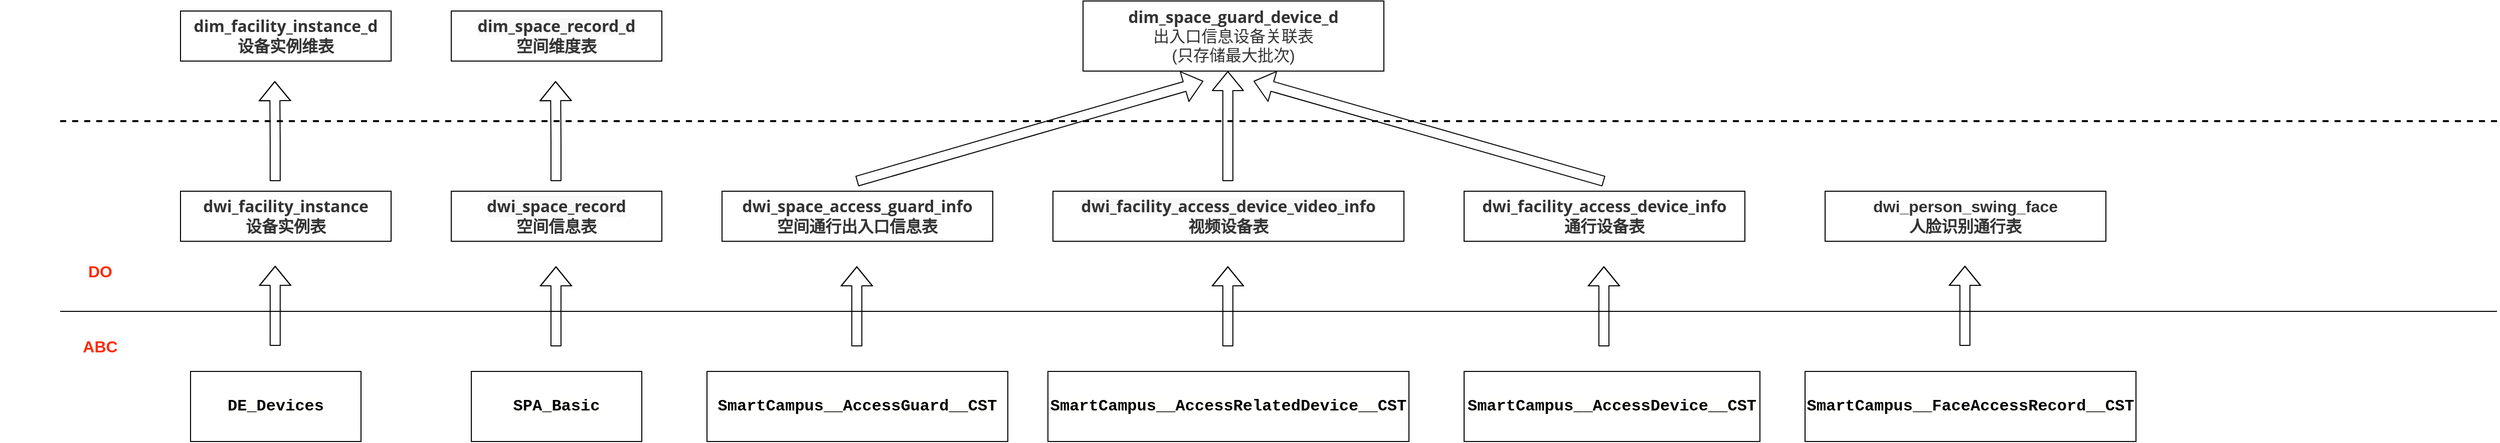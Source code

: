 <mxfile version="14.3.2" type="github">
  <diagram id="ALSrLkM7NoTAbwWm-Tqr" name="Page-1">
    <mxGraphModel dx="2465" dy="896" grid="1" gridSize="10" guides="1" tooltips="1" connect="1" arrows="1" fold="1" page="1" pageScale="1" pageWidth="827" pageHeight="1169" math="0" shadow="0">
      <root>
        <mxCell id="0" />
        <mxCell id="1" parent="0" />
        <mxCell id="fcsJN2qr-9h00e084uWn-1" value="" style="endArrow=none;html=1;fontSize=16;" parent="1" edge="1">
          <mxGeometry width="50" height="50" relative="1" as="geometry">
            <mxPoint y="550" as="sourcePoint" />
            <mxPoint x="2430" y="550" as="targetPoint" />
          </mxGeometry>
        </mxCell>
        <mxCell id="x_IjrBmh7rydG-k_5fCS-1" value="&lt;span style=&quot;color: rgb(51, 51, 51); font-family: &amp;quot;open sans&amp;quot;, &amp;quot;clear sans&amp;quot;, &amp;quot;helvetica neue&amp;quot;, helvetica, arial, sans-serif; font-size: 16px; text-align: left; background-color: rgb(255, 255, 255);&quot;&gt;&lt;span style=&quot;font-size: 16px;&quot;&gt;dwi_facility_instance&lt;br style=&quot;font-size: 16px;&quot;&gt;&lt;/span&gt;&lt;/span&gt;&lt;span style=&quot;color: rgb(50, 50, 50); font-size: 16px; background-color: rgba(255, 255, 255, 0.01);&quot;&gt;设备实例表&lt;/span&gt;&lt;span style=&quot;color: rgb(51, 51, 51); font-family: &amp;quot;open sans&amp;quot;, &amp;quot;clear sans&amp;quot;, &amp;quot;helvetica neue&amp;quot;, helvetica, arial, sans-serif; font-size: 16px; text-align: left; background-color: rgb(255, 255, 255);&quot;&gt;&lt;span style=&quot;font-size: 16px;&quot;&gt;&lt;br style=&quot;font-size: 16px;&quot;&gt;&lt;/span&gt;&lt;/span&gt;" style="rounded=0;whiteSpace=wrap;html=1;fontStyle=1;fontSize=16;" parent="1" vertex="1">
          <mxGeometry x="120" y="430" width="210" height="50" as="geometry" />
        </mxCell>
        <mxCell id="x_IjrBmh7rydG-k_5fCS-2" value="&lt;span style=&quot;color: rgb(51, 51, 51); font-family: &amp;quot;open sans&amp;quot;, &amp;quot;clear sans&amp;quot;, &amp;quot;helvetica neue&amp;quot;, helvetica, arial, sans-serif; font-size: 16px; text-align: left; background-color: rgb(248, 248, 248);&quot;&gt;&lt;span style=&quot;font-size: 16px;&quot;&gt;dwi_space_record&lt;br style=&quot;font-size: 16px;&quot;&gt;&lt;/span&gt;&lt;/span&gt;&lt;span style=&quot;color: rgb(50, 50, 50); font-size: 16px; background-color: rgba(255, 255, 255, 0.01);&quot;&gt;空间信息表&lt;/span&gt;&lt;span style=&quot;color: rgb(51, 51, 51); font-family: &amp;quot;open sans&amp;quot;, &amp;quot;clear sans&amp;quot;, &amp;quot;helvetica neue&amp;quot;, helvetica, arial, sans-serif; font-size: 16px; text-align: left; background-color: rgb(248, 248, 248);&quot;&gt;&lt;span style=&quot;font-size: 16px;&quot;&gt;&lt;br style=&quot;font-size: 16px;&quot;&gt;&lt;/span&gt;&lt;/span&gt;" style="rounded=0;whiteSpace=wrap;html=1;fontStyle=1;fontSize=16;" parent="1" vertex="1">
          <mxGeometry x="390" y="430" width="210" height="50" as="geometry" />
        </mxCell>
        <mxCell id="x_IjrBmh7rydG-k_5fCS-4" value="&lt;span style=&quot;text-align: left ; background-color: rgb(248 , 248 , 248)&quot;&gt;&lt;b style=&quot;color: rgb(51 , 51 , 51) ; font-family: &amp;#34;open sans&amp;#34; , &amp;#34;clear sans&amp;#34; , &amp;#34;helvetica neue&amp;#34; , &amp;#34;helvetica&amp;#34; , &amp;#34;arial&amp;#34; , sans-serif ; font-size: 16px&quot;&gt;dwi_facility_access_device_video_info&lt;/b&gt;&lt;br&gt;&lt;font color=&quot;#333333&quot; face=&quot;open sans, clear sans, helvetica neue, helvetica, arial, sans-serif&quot;&gt;&lt;b&gt;视频设备表&lt;/b&gt;&lt;/font&gt;&lt;br&gt;&lt;/span&gt;" style="rounded=0;whiteSpace=wrap;html=1;fontSize=16;" parent="1" vertex="1">
          <mxGeometry x="990" y="430" width="350" height="50" as="geometry" />
        </mxCell>
        <mxCell id="x_IjrBmh7rydG-k_5fCS-5" value="&lt;span style=&quot;text-align: left; background-color: rgb(255, 255, 255); font-size: 16px;&quot;&gt;&lt;span style=&quot;color: rgb(51, 51, 51); font-family: &amp;quot;open sans&amp;quot;, &amp;quot;clear sans&amp;quot;, &amp;quot;helvetica neue&amp;quot;, helvetica, arial, sans-serif; font-size: 16px;&quot;&gt;dwi_space_access_guard_info&lt;/span&gt;&lt;br style=&quot;font-size: 16px;&quot;&gt;&lt;font color=&quot;#333333&quot; face=&quot;open sans, clear sans, helvetica neue, helvetica, arial, sans-serif&quot; style=&quot;font-size: 16px;&quot;&gt;&lt;span style=&quot;font-size: 16px;&quot;&gt;&lt;span style=&quot;font-size: 16px;&quot;&gt;空间通行出入口信息表&lt;/span&gt;&lt;/span&gt;&lt;/font&gt;&lt;br style=&quot;font-size: 16px;&quot;&gt;&lt;/span&gt;" style="rounded=0;whiteSpace=wrap;html=1;fontStyle=1;fontSize=16;" parent="1" vertex="1">
          <mxGeometry x="660" y="430" width="270" height="50" as="geometry" />
        </mxCell>
        <mxCell id="x_IjrBmh7rydG-k_5fCS-6" value="&lt;span style=&quot;text-align: left ; background-color: rgb(255 , 255 , 255)&quot;&gt;&lt;b style=&quot;color: rgb(51 , 51 , 51) ; font-family: &amp;#34;open sans&amp;#34; , &amp;#34;clear sans&amp;#34; , &amp;#34;helvetica neue&amp;#34; , &amp;#34;helvetica&amp;#34; , &amp;#34;arial&amp;#34; , sans-serif ; font-size: 16px&quot;&gt;dwi_facility_access_device_info&lt;/b&gt;&lt;br&gt;&lt;font color=&quot;#333333&quot; face=&quot;open sans, clear sans, helvetica neue, helvetica, arial, sans-serif&quot;&gt;&lt;b&gt;通行设备表&lt;/b&gt;&lt;/font&gt;&lt;br&gt;&lt;/span&gt;" style="rounded=0;whiteSpace=wrap;html=1;fontSize=16;" parent="1" vertex="1">
          <mxGeometry x="1400" y="430" width="280" height="50" as="geometry" />
        </mxCell>
        <mxCell id="x_IjrBmh7rydG-k_5fCS-7" value="&lt;div style=&quot;background-color: rgb(255, 255, 254); font-family: consolas, &amp;quot;courier new&amp;quot;, monospace; line-height: 19px; font-size: 16px;&quot;&gt;&lt;b style=&quot;font-size: 16px;&quot;&gt;&lt;font style=&quot;font-size: 16px;&quot;&gt;DE_Devices&lt;/font&gt;&lt;/b&gt;&lt;/div&gt;" style="rounded=0;whiteSpace=wrap;html=1;fontSize=16;" parent="1" vertex="1">
          <mxGeometry x="130" y="610" width="170" height="70" as="geometry" />
        </mxCell>
        <mxCell id="x_IjrBmh7rydG-k_5fCS-8" value="&lt;div style=&quot;background-color: rgb(255, 255, 254); font-family: consolas, &amp;quot;courier new&amp;quot;, monospace; line-height: 19px; font-size: 16px;&quot;&gt;&lt;b style=&quot;font-size: 16px;&quot;&gt;&lt;font style=&quot;font-size: 16px;&quot;&gt;SPA_Basic&lt;/font&gt;&lt;/b&gt;&lt;/div&gt;" style="rounded=0;whiteSpace=wrap;html=1;fontSize=16;" parent="1" vertex="1">
          <mxGeometry x="410" y="610" width="170" height="70" as="geometry" />
        </mxCell>
        <mxCell id="x_IjrBmh7rydG-k_5fCS-11" value="&lt;div style=&quot;background-color: rgb(255, 255, 254); font-family: consolas, &amp;quot;courier new&amp;quot;, monospace; line-height: 19px; font-size: 16px;&quot;&gt;&lt;font style=&quot;font-size: 16px;&quot;&gt;&lt;b style=&quot;font-size: 16px;&quot;&gt;SmartCampus__AccessDevice__CST&lt;/b&gt;&lt;/font&gt;&lt;/div&gt;" style="rounded=0;whiteSpace=wrap;html=1;fontSize=16;" parent="1" vertex="1">
          <mxGeometry x="1400" y="610" width="295" height="70" as="geometry" />
        </mxCell>
        <mxCell id="x_IjrBmh7rydG-k_5fCS-12" value="&lt;div style=&quot;background-color: rgb(255, 255, 254); font-family: consolas, &amp;quot;courier new&amp;quot;, monospace; line-height: 19px; font-size: 16px;&quot;&gt;&lt;div style=&quot;font-family: consolas, &amp;quot;courier new&amp;quot;, monospace; line-height: 19px; font-size: 16px;&quot;&gt;&lt;font style=&quot;font-size: 16px;&quot;&gt;&lt;b style=&quot;font-size: 16px;&quot;&gt;SmartCampus__FaceAccessRecord__CST&lt;/b&gt;&lt;/font&gt;&lt;/div&gt;&lt;/div&gt;" style="rounded=0;whiteSpace=wrap;html=1;fontSize=16;" parent="1" vertex="1">
          <mxGeometry x="1740" y="610" width="330" height="70" as="geometry" />
        </mxCell>
        <mxCell id="x_IjrBmh7rydG-k_5fCS-13" value="&lt;span style=&quot;text-align: left ; background-color: rgb(255 , 255 , 255)&quot;&gt;&lt;font&gt;&lt;b style=&quot;color: rgb(51 , 51 , 51) ; font-size: 16px&quot;&gt;dwi_person_swing_face&lt;/b&gt;&lt;br&gt;&lt;font color=&quot;#333333&quot;&gt;&lt;b&gt;人脸识别通行表&lt;/b&gt;&lt;/font&gt;&lt;br&gt;&lt;/font&gt;&lt;/span&gt;" style="rounded=0;whiteSpace=wrap;html=1;fontSize=16;" parent="1" vertex="1">
          <mxGeometry x="1760" y="430" width="280" height="50" as="geometry" />
        </mxCell>
        <mxCell id="x_IjrBmh7rydG-k_5fCS-16" value="&lt;div style=&quot;background-color: rgb(255, 255, 254); font-family: consolas, &amp;quot;courier new&amp;quot;, monospace; line-height: 19px; font-size: 16px;&quot;&gt;&lt;font style=&quot;font-size: 16px;&quot;&gt;&lt;b style=&quot;font-size: 16px;&quot;&gt;SmartCampus__AccessRelatedDevice__CST&lt;/b&gt;&lt;/font&gt;&lt;/div&gt;" style="rounded=0;whiteSpace=wrap;html=1;fontSize=16;" parent="1" vertex="1">
          <mxGeometry x="985" y="610" width="360" height="70" as="geometry" />
        </mxCell>
        <mxCell id="x_IjrBmh7rydG-k_5fCS-17" value="&lt;div style=&quot;background-color: rgb(255, 255, 254); font-family: consolas, &amp;quot;courier new&amp;quot;, monospace; line-height: 19px; font-size: 16px;&quot;&gt;&lt;b style=&quot;font-size: 16px;&quot;&gt;&lt;font style=&quot;font-size: 16px;&quot;&gt;SmartCampus__AccessGuard__CST&lt;/font&gt;&lt;/b&gt;&lt;/div&gt;" style="rounded=0;whiteSpace=wrap;html=1;fontSize=16;" parent="1" vertex="1">
          <mxGeometry x="645" y="610" width="300" height="70" as="geometry" />
        </mxCell>
        <mxCell id="x_IjrBmh7rydG-k_5fCS-18" value="" style="shape=flexArrow;endArrow=classic;html=1;fontSize=16;" parent="1" edge="1">
          <mxGeometry width="50" height="50" relative="1" as="geometry">
            <mxPoint x="214.41" y="584.5" as="sourcePoint" />
            <mxPoint x="214.41" y="504.5" as="targetPoint" />
            <Array as="points">
              <mxPoint x="214.41" y="544.5" />
            </Array>
          </mxGeometry>
        </mxCell>
        <mxCell id="x_IjrBmh7rydG-k_5fCS-19" value="" style="shape=flexArrow;endArrow=classic;html=1;fontSize=16;" parent="1" edge="1">
          <mxGeometry width="50" height="50" relative="1" as="geometry">
            <mxPoint x="1539.41" y="585" as="sourcePoint" />
            <mxPoint x="1539.41" y="505" as="targetPoint" />
            <Array as="points">
              <mxPoint x="1539.41" y="545" />
            </Array>
          </mxGeometry>
        </mxCell>
        <mxCell id="x_IjrBmh7rydG-k_5fCS-20" value="" style="shape=flexArrow;endArrow=classic;html=1;fontSize=16;" parent="1" edge="1">
          <mxGeometry width="50" height="50" relative="1" as="geometry">
            <mxPoint x="1164.41" y="585" as="sourcePoint" />
            <mxPoint x="1164.41" y="505" as="targetPoint" />
            <Array as="points">
              <mxPoint x="1164.41" y="545" />
            </Array>
          </mxGeometry>
        </mxCell>
        <mxCell id="x_IjrBmh7rydG-k_5fCS-21" value="" style="shape=flexArrow;endArrow=classic;html=1;fontSize=16;" parent="1" edge="1">
          <mxGeometry width="50" height="50" relative="1" as="geometry">
            <mxPoint x="794.41" y="585" as="sourcePoint" />
            <mxPoint x="794.41" y="505" as="targetPoint" />
            <Array as="points">
              <mxPoint x="794.41" y="545" />
            </Array>
          </mxGeometry>
        </mxCell>
        <mxCell id="x_IjrBmh7rydG-k_5fCS-22" value="" style="shape=flexArrow;endArrow=classic;html=1;fontSize=16;" parent="1" edge="1">
          <mxGeometry width="50" height="50" relative="1" as="geometry">
            <mxPoint x="494.41" y="585" as="sourcePoint" />
            <mxPoint x="494.41" y="505" as="targetPoint" />
            <Array as="points">
              <mxPoint x="494.41" y="545" />
            </Array>
          </mxGeometry>
        </mxCell>
        <mxCell id="x_IjrBmh7rydG-k_5fCS-23" value="" style="shape=flexArrow;endArrow=classic;html=1;fontSize=16;" parent="1" edge="1">
          <mxGeometry width="50" height="50" relative="1" as="geometry">
            <mxPoint x="1899.41" y="584.5" as="sourcePoint" />
            <mxPoint x="1899.41" y="504.5" as="targetPoint" />
            <Array as="points">
              <mxPoint x="1899.41" y="544.5" />
            </Array>
          </mxGeometry>
        </mxCell>
        <mxCell id="x_IjrBmh7rydG-k_5fCS-25" value="&lt;font style=&quot;font-size: 16px;&quot;&gt;&lt;b style=&quot;font-size: 16px;&quot;&gt;DO&lt;/b&gt;&lt;/font&gt;" style="text;html=1;strokeColor=none;fillColor=none;align=center;verticalAlign=middle;whiteSpace=wrap;rounded=0;fontSize=16;fontColor=#FF2A00;" parent="1" vertex="1">
          <mxGeometry x="-60" y="460" width="200" height="100" as="geometry" />
        </mxCell>
        <mxCell id="x_IjrBmh7rydG-k_5fCS-26" value="&lt;span style=&quot;text-align: left ; background-color: rgb(255 , 255 , 255)&quot;&gt;&lt;b style=&quot;color: rgb(51 , 51 , 51) ; font-family: &amp;#34;open sans&amp;#34; , &amp;#34;clear sans&amp;#34; , &amp;#34;helvetica neue&amp;#34; , &amp;#34;helvetica&amp;#34; , &amp;#34;arial&amp;#34; , sans-serif ; font-size: 16px&quot;&gt;dim_facility_instance_d&lt;/b&gt;&lt;br&gt;&lt;font color=&quot;#333333&quot; face=&quot;open sans, clear sans, helvetica neue, helvetica, arial, sans-serif&quot;&gt;&lt;b&gt;设备实例维表&lt;/b&gt;&lt;/font&gt;&lt;br&gt;&lt;/span&gt;" style="rounded=0;whiteSpace=wrap;html=1;fontSize=16;" parent="1" vertex="1">
          <mxGeometry x="120" y="250" width="210" height="50" as="geometry" />
        </mxCell>
        <mxCell id="x_IjrBmh7rydG-k_5fCS-27" value="" style="endArrow=none;dashed=1;html=1;strokeWidth=2;fontSize=16;" parent="1" edge="1">
          <mxGeometry width="50" height="50" relative="1" as="geometry">
            <mxPoint y="360" as="sourcePoint" />
            <mxPoint x="2430" y="360" as="targetPoint" />
          </mxGeometry>
        </mxCell>
        <mxCell id="x_IjrBmh7rydG-k_5fCS-29" value="&lt;span style=&quot;text-align: left ; background-color: rgb(248 , 248 , 248)&quot;&gt;&lt;b style=&quot;color: rgb(51 , 51 , 51) ; font-family: &amp;#34;open sans&amp;#34; , &amp;#34;clear sans&amp;#34; , &amp;#34;helvetica neue&amp;#34; , &amp;#34;helvetica&amp;#34; , &amp;#34;arial&amp;#34; , sans-serif ; font-size: 16px&quot;&gt;dim_space_record_d&lt;/b&gt;&lt;br&gt;&lt;font color=&quot;#333333&quot; face=&quot;open sans, clear sans, helvetica neue, helvetica, arial, sans-serif&quot;&gt;&lt;b&gt;空间维度表&lt;/b&gt;&lt;/font&gt;&lt;br&gt;&lt;/span&gt;" style="rounded=0;whiteSpace=wrap;html=1;fontSize=16;" parent="1" vertex="1">
          <mxGeometry x="390" y="250" width="210" height="50" as="geometry" />
        </mxCell>
        <mxCell id="x_IjrBmh7rydG-k_5fCS-31" value="&lt;span style=&quot;color: rgb(51, 51, 51); font-family: &amp;quot;open sans&amp;quot;, &amp;quot;clear sans&amp;quot;, &amp;quot;helvetica neue&amp;quot;, helvetica, arial, sans-serif; font-size: 16px; text-align: left; background-color: rgb(255, 255, 255);&quot;&gt;&lt;b style=&quot;font-size: 16px;&quot;&gt;dim_space_guard_device_d&lt;br style=&quot;font-size: 16px;&quot;&gt;&lt;/b&gt;&lt;/span&gt;&lt;div style=&quot;resize: none; outline: 0px; font-size: 16px; color: rgb(50, 50, 50);&quot;&gt;出入口信息设备关联表&lt;/div&gt;&lt;div style=&quot;resize: none; outline: 0px; font-size: 16px; color: rgb(50, 50, 50);&quot;&gt;(只存储最大批次)&lt;/div&gt;" style="rounded=0;whiteSpace=wrap;html=1;fontSize=16;" parent="1" vertex="1">
          <mxGeometry x="1020" y="240" width="300" height="70" as="geometry" />
        </mxCell>
        <mxCell id="x_IjrBmh7rydG-k_5fCS-36" value="" style="shape=flexArrow;endArrow=classic;html=1;fontSize=16;" parent="1" edge="1">
          <mxGeometry width="50" height="50" relative="1" as="geometry">
            <mxPoint x="1164.41" y="420" as="sourcePoint" />
            <mxPoint x="1164.41" y="310" as="targetPoint" />
          </mxGeometry>
        </mxCell>
        <mxCell id="x_IjrBmh7rydG-k_5fCS-39" value="" style="shape=flexArrow;endArrow=classic;html=1;fontSize=16;" parent="1" edge="1">
          <mxGeometry width="50" height="50" relative="1" as="geometry">
            <mxPoint x="794.41" y="420" as="sourcePoint" />
            <mxPoint x="1140" y="320" as="targetPoint" />
          </mxGeometry>
        </mxCell>
        <mxCell id="x_IjrBmh7rydG-k_5fCS-40" value="" style="shape=flexArrow;endArrow=classic;html=1;fontSize=16;" parent="1" edge="1">
          <mxGeometry width="50" height="50" relative="1" as="geometry">
            <mxPoint x="1539.41" y="420" as="sourcePoint" />
            <mxPoint x="1190" y="320" as="targetPoint" />
          </mxGeometry>
        </mxCell>
        <mxCell id="x_IjrBmh7rydG-k_5fCS-41" value="" style="shape=flexArrow;endArrow=classic;html=1;fontSize=16;" parent="1" edge="1">
          <mxGeometry width="50" height="50" relative="1" as="geometry">
            <mxPoint x="214.41" y="420" as="sourcePoint" />
            <mxPoint x="214" y="320" as="targetPoint" />
            <Array as="points">
              <mxPoint x="214.41" y="380" />
            </Array>
          </mxGeometry>
        </mxCell>
        <mxCell id="x_IjrBmh7rydG-k_5fCS-42" value="" style="shape=flexArrow;endArrow=classic;html=1;fontSize=16;" parent="1" edge="1">
          <mxGeometry width="50" height="50" relative="1" as="geometry">
            <mxPoint x="494.41" y="420" as="sourcePoint" />
            <mxPoint x="494" y="320" as="targetPoint" />
            <Array as="points">
              <mxPoint x="494.41" y="380" />
            </Array>
          </mxGeometry>
        </mxCell>
        <mxCell id="vzT4v2eTEF_wzm0baYiw-24" value="&lt;font style=&quot;font-size: 16px;&quot;&gt;&lt;b style=&quot;font-size: 16px;&quot;&gt;ABC&lt;/b&gt;&lt;/font&gt;" style="text;html=1;strokeColor=none;fillColor=none;align=center;verticalAlign=middle;whiteSpace=wrap;rounded=0;fontSize=16;fontColor=#FF2B0A;" vertex="1" parent="1">
          <mxGeometry x="-60" y="535" width="200" height="100" as="geometry" />
        </mxCell>
      </root>
    </mxGraphModel>
  </diagram>
</mxfile>
